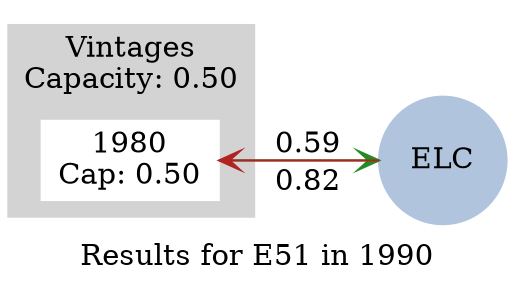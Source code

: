 strict digraph model {
	label = "Results for E51 in 1990" ;

	compound    = "True" ;
	concentrate = "True";
	rankdir     = "LR" ;
	splines     = "False" ;

	node [ style="filled" ] ;
	edge [ arrowhead="vee" ] ;

	subgraph cluster_vintages {
		label = "Vintages\nCapacity: 0.50" ;

		href  = "results1990.svg" ;
		style = "filled"
		color = "lightgrey"

		node [ color="white", shape="box" ] ;

		"1980" [ href="results_E51_p1990v1980_segments.svg", label="1980\nCap: 0.50" ] ;
	}

	subgraph energy_carriers {
		node [
		  color     = "lightsteelblue",
		  fontcolor = "black",
		  shape     = "circle"
		] ;

		"ELC" [ href="../commodities/rc_ELC_1990.svg" ] ;
	}

	subgraph inputs {
		edge [ color="firebrick" ] ;

		"ELC" -> "1980" [ label="0.82" ] ;
	}

	subgraph outputs {
		edge [ color="forestgreen" ] ;

		"1980" -> "ELC" [ label="0.59" ] ;
	}
}
